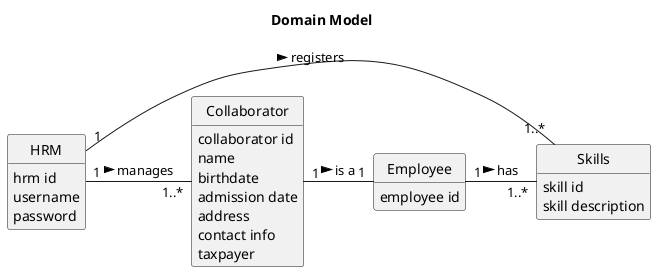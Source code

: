 @startuml
skinparam monochrome true
skinparam packageStyle rectangle
skinparam shadowing false
skinparam classAttributeIconSize 0

hide circle
hide methods

title Domain Model


class Skills{
    skill id
    skill description
}

class HRM {
    hrm id
    username
    password

}


class Collaborator {
    collaborator id
    name
    birthdate
    admission date
    address
    contact info
    taxpayer

}

class Employee {
    employee id

}

HRM "1" - "1..*" Collaborator : manages >
HRM "1" - "1..*" Skills : registers >
Collaborator "1" - "1" Employee : is a >
Employee "1" - "1..*" Skills : has >




@enduml
